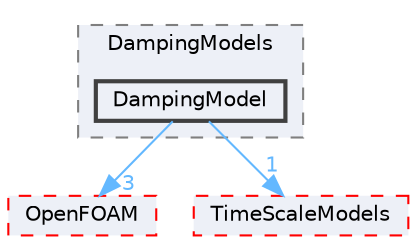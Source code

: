 digraph "src/lagrangian/intermediate/submodels/MPPIC/DampingModels/DampingModel"
{
 // LATEX_PDF_SIZE
  bgcolor="transparent";
  edge [fontname=Helvetica,fontsize=10,labelfontname=Helvetica,labelfontsize=10];
  node [fontname=Helvetica,fontsize=10,shape=box,height=0.2,width=0.4];
  compound=true
  subgraph clusterdir_484d790da51935ae18363cf32470940d {
    graph [ bgcolor="#edf0f7", pencolor="grey50", label="DampingModels", fontname=Helvetica,fontsize=10 style="filled,dashed", URL="dir_484d790da51935ae18363cf32470940d.html",tooltip=""]
  dir_e6727266115e59a049f25e343b476fec [label="DampingModel", fillcolor="#edf0f7", color="grey25", style="filled,bold", URL="dir_e6727266115e59a049f25e343b476fec.html",tooltip=""];
  }
  dir_c5473ff19b20e6ec4dfe5c310b3778a8 [label="OpenFOAM", fillcolor="#edf0f7", color="red", style="filled,dashed", URL="dir_c5473ff19b20e6ec4dfe5c310b3778a8.html",tooltip=""];
  dir_eb34afd0ce3dd2051d17f60c79db9853 [label="TimeScaleModels", fillcolor="#edf0f7", color="red", style="filled,dashed", URL="dir_eb34afd0ce3dd2051d17f60c79db9853.html",tooltip=""];
  dir_e6727266115e59a049f25e343b476fec->dir_c5473ff19b20e6ec4dfe5c310b3778a8 [headlabel="3", labeldistance=1.5 headhref="dir_000808_002695.html" href="dir_000808_002695.html" color="steelblue1" fontcolor="steelblue1"];
  dir_e6727266115e59a049f25e343b476fec->dir_eb34afd0ce3dd2051d17f60c79db9853 [headlabel="1", labeldistance=1.5 headhref="dir_000808_004043.html" href="dir_000808_004043.html" color="steelblue1" fontcolor="steelblue1"];
}
